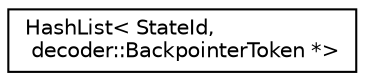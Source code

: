 digraph "Graphical Class Hierarchy"
{
  edge [fontname="Helvetica",fontsize="10",labelfontname="Helvetica",labelfontsize="10"];
  node [fontname="Helvetica",fontsize="10",shape=record];
  rankdir="LR";
  Node0 [label="HashList\< StateId,\l decoder::BackpointerToken *\>",height=0.2,width=0.4,color="black", fillcolor="white", style="filled",URL="$classkaldi_1_1HashList.html"];
}
